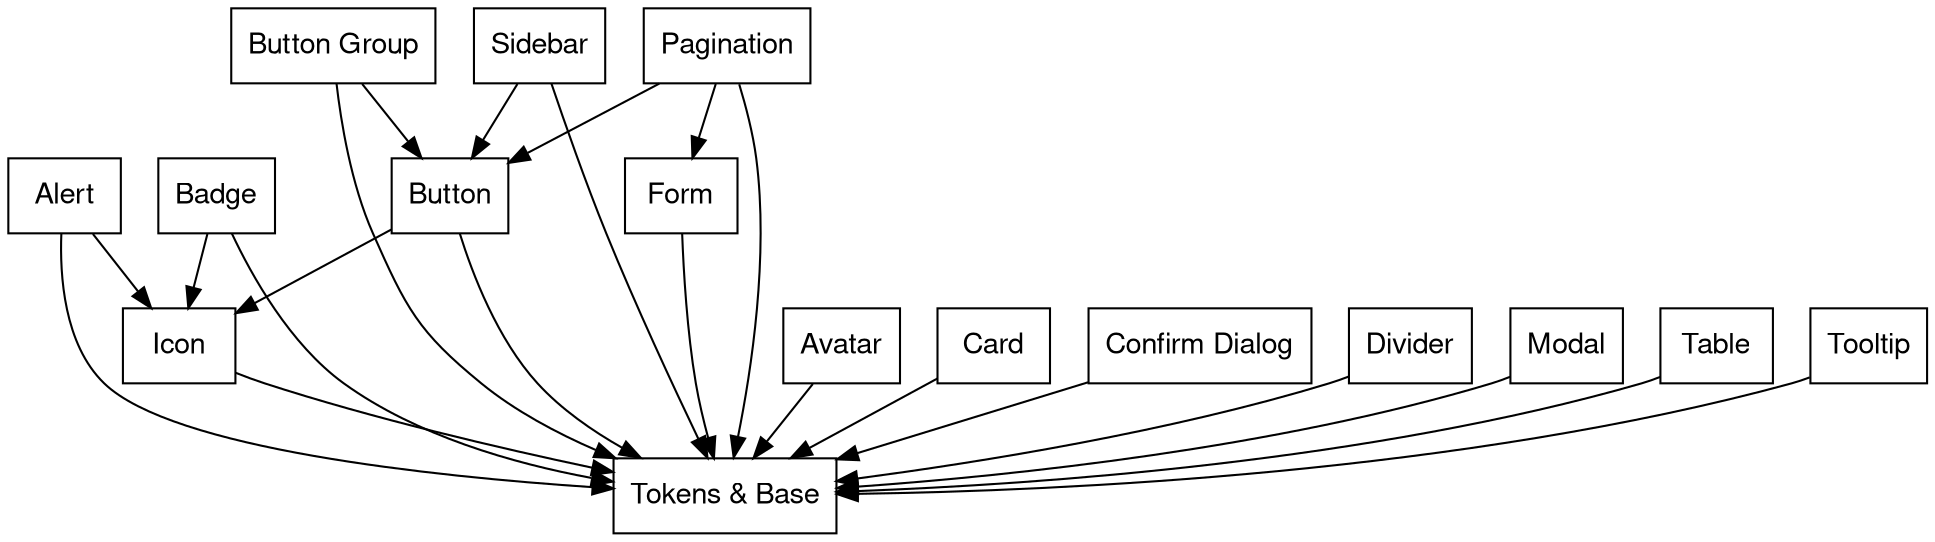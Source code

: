 digraph dependencies {
  fontname = "Helvetica,Arial,sans-serif";
  node [fontname = "Helvetica,Arial,sans-serif";];
  edge [fontname = "Helvetica,Arial,sans-serif";];
  node [shape = box;];
  "Tokens & Base";
  "Alert" -> "Tokens & Base";
  "Alert" -> "Icon";
  
  "Badge" -> "Tokens & Base";
  "Badge" -> "Icon";
  
  "Button" -> "Tokens & Base";
  "Button" -> "Icon";
  
  "Button Group" -> "Tokens & Base";
  "Button Group" -> "Button";
  
  "Sidebar" -> "Tokens & Base";
  "Sidebar" -> "Button";
  
  "Pagination" -> "Button";
  "Pagination" -> "Form";
  "Pagination" -> "Tokens & Base";
  
  "Avatar" -> "Tokens & Base";
  "Card" -> "Tokens & Base";
  "Confirm Dialog" -> "Tokens & Base";
  "Divider" -> "Tokens & Base";
  "Form" -> "Tokens & Base";
  "Icon" -> "Tokens & Base";
  "Modal" -> "Tokens & Base";
  "Table" -> "Tokens & Base";
  "Tooltip" -> "Tokens & Base";
}
